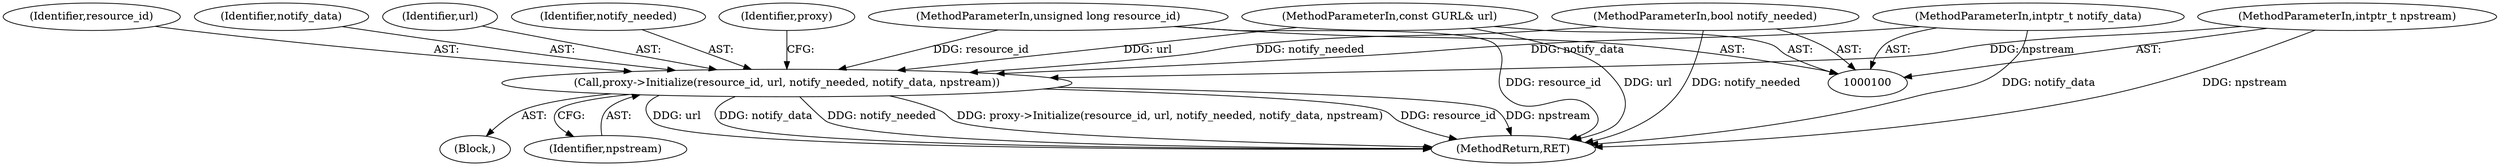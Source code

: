 digraph "1_Chrome_ea3d1d84be3d6f97bf50e76511c9e26af6895533_12@del" {
"1000117" [label="(Call,proxy->Initialize(resource_id, url, notify_needed, notify_data, npstream))"];
"1000101" [label="(MethodParameterIn,unsigned long resource_id)"];
"1000102" [label="(MethodParameterIn,const GURL& url)"];
"1000103" [label="(MethodParameterIn,bool notify_needed)"];
"1000104" [label="(MethodParameterIn,intptr_t notify_data)"];
"1000105" [label="(MethodParameterIn,intptr_t npstream)"];
"1000121" [label="(Identifier,notify_data)"];
"1000104" [label="(MethodParameterIn,intptr_t notify_data)"];
"1000105" [label="(MethodParameterIn,intptr_t npstream)"];
"1000106" [label="(Block,)"];
"1000101" [label="(MethodParameterIn,unsigned long resource_id)"];
"1000102" [label="(MethodParameterIn,const GURL& url)"];
"1000103" [label="(MethodParameterIn,bool notify_needed)"];
"1000119" [label="(Identifier,url)"];
"1000120" [label="(Identifier,notify_needed)"];
"1000124" [label="(Identifier,proxy)"];
"1000122" [label="(Identifier,npstream)"];
"1000125" [label="(MethodReturn,RET)"];
"1000118" [label="(Identifier,resource_id)"];
"1000117" [label="(Call,proxy->Initialize(resource_id, url, notify_needed, notify_data, npstream))"];
"1000117" -> "1000106"  [label="AST: "];
"1000117" -> "1000122"  [label="CFG: "];
"1000118" -> "1000117"  [label="AST: "];
"1000119" -> "1000117"  [label="AST: "];
"1000120" -> "1000117"  [label="AST: "];
"1000121" -> "1000117"  [label="AST: "];
"1000122" -> "1000117"  [label="AST: "];
"1000124" -> "1000117"  [label="CFG: "];
"1000117" -> "1000125"  [label="DDG: proxy->Initialize(resource_id, url, notify_needed, notify_data, npstream)"];
"1000117" -> "1000125"  [label="DDG: resource_id"];
"1000117" -> "1000125"  [label="DDG: npstream"];
"1000117" -> "1000125"  [label="DDG: url"];
"1000117" -> "1000125"  [label="DDG: notify_data"];
"1000117" -> "1000125"  [label="DDG: notify_needed"];
"1000101" -> "1000117"  [label="DDG: resource_id"];
"1000102" -> "1000117"  [label="DDG: url"];
"1000103" -> "1000117"  [label="DDG: notify_needed"];
"1000104" -> "1000117"  [label="DDG: notify_data"];
"1000105" -> "1000117"  [label="DDG: npstream"];
"1000101" -> "1000100"  [label="AST: "];
"1000101" -> "1000125"  [label="DDG: resource_id"];
"1000102" -> "1000100"  [label="AST: "];
"1000102" -> "1000125"  [label="DDG: url"];
"1000103" -> "1000100"  [label="AST: "];
"1000103" -> "1000125"  [label="DDG: notify_needed"];
"1000104" -> "1000100"  [label="AST: "];
"1000104" -> "1000125"  [label="DDG: notify_data"];
"1000105" -> "1000100"  [label="AST: "];
"1000105" -> "1000125"  [label="DDG: npstream"];
}
